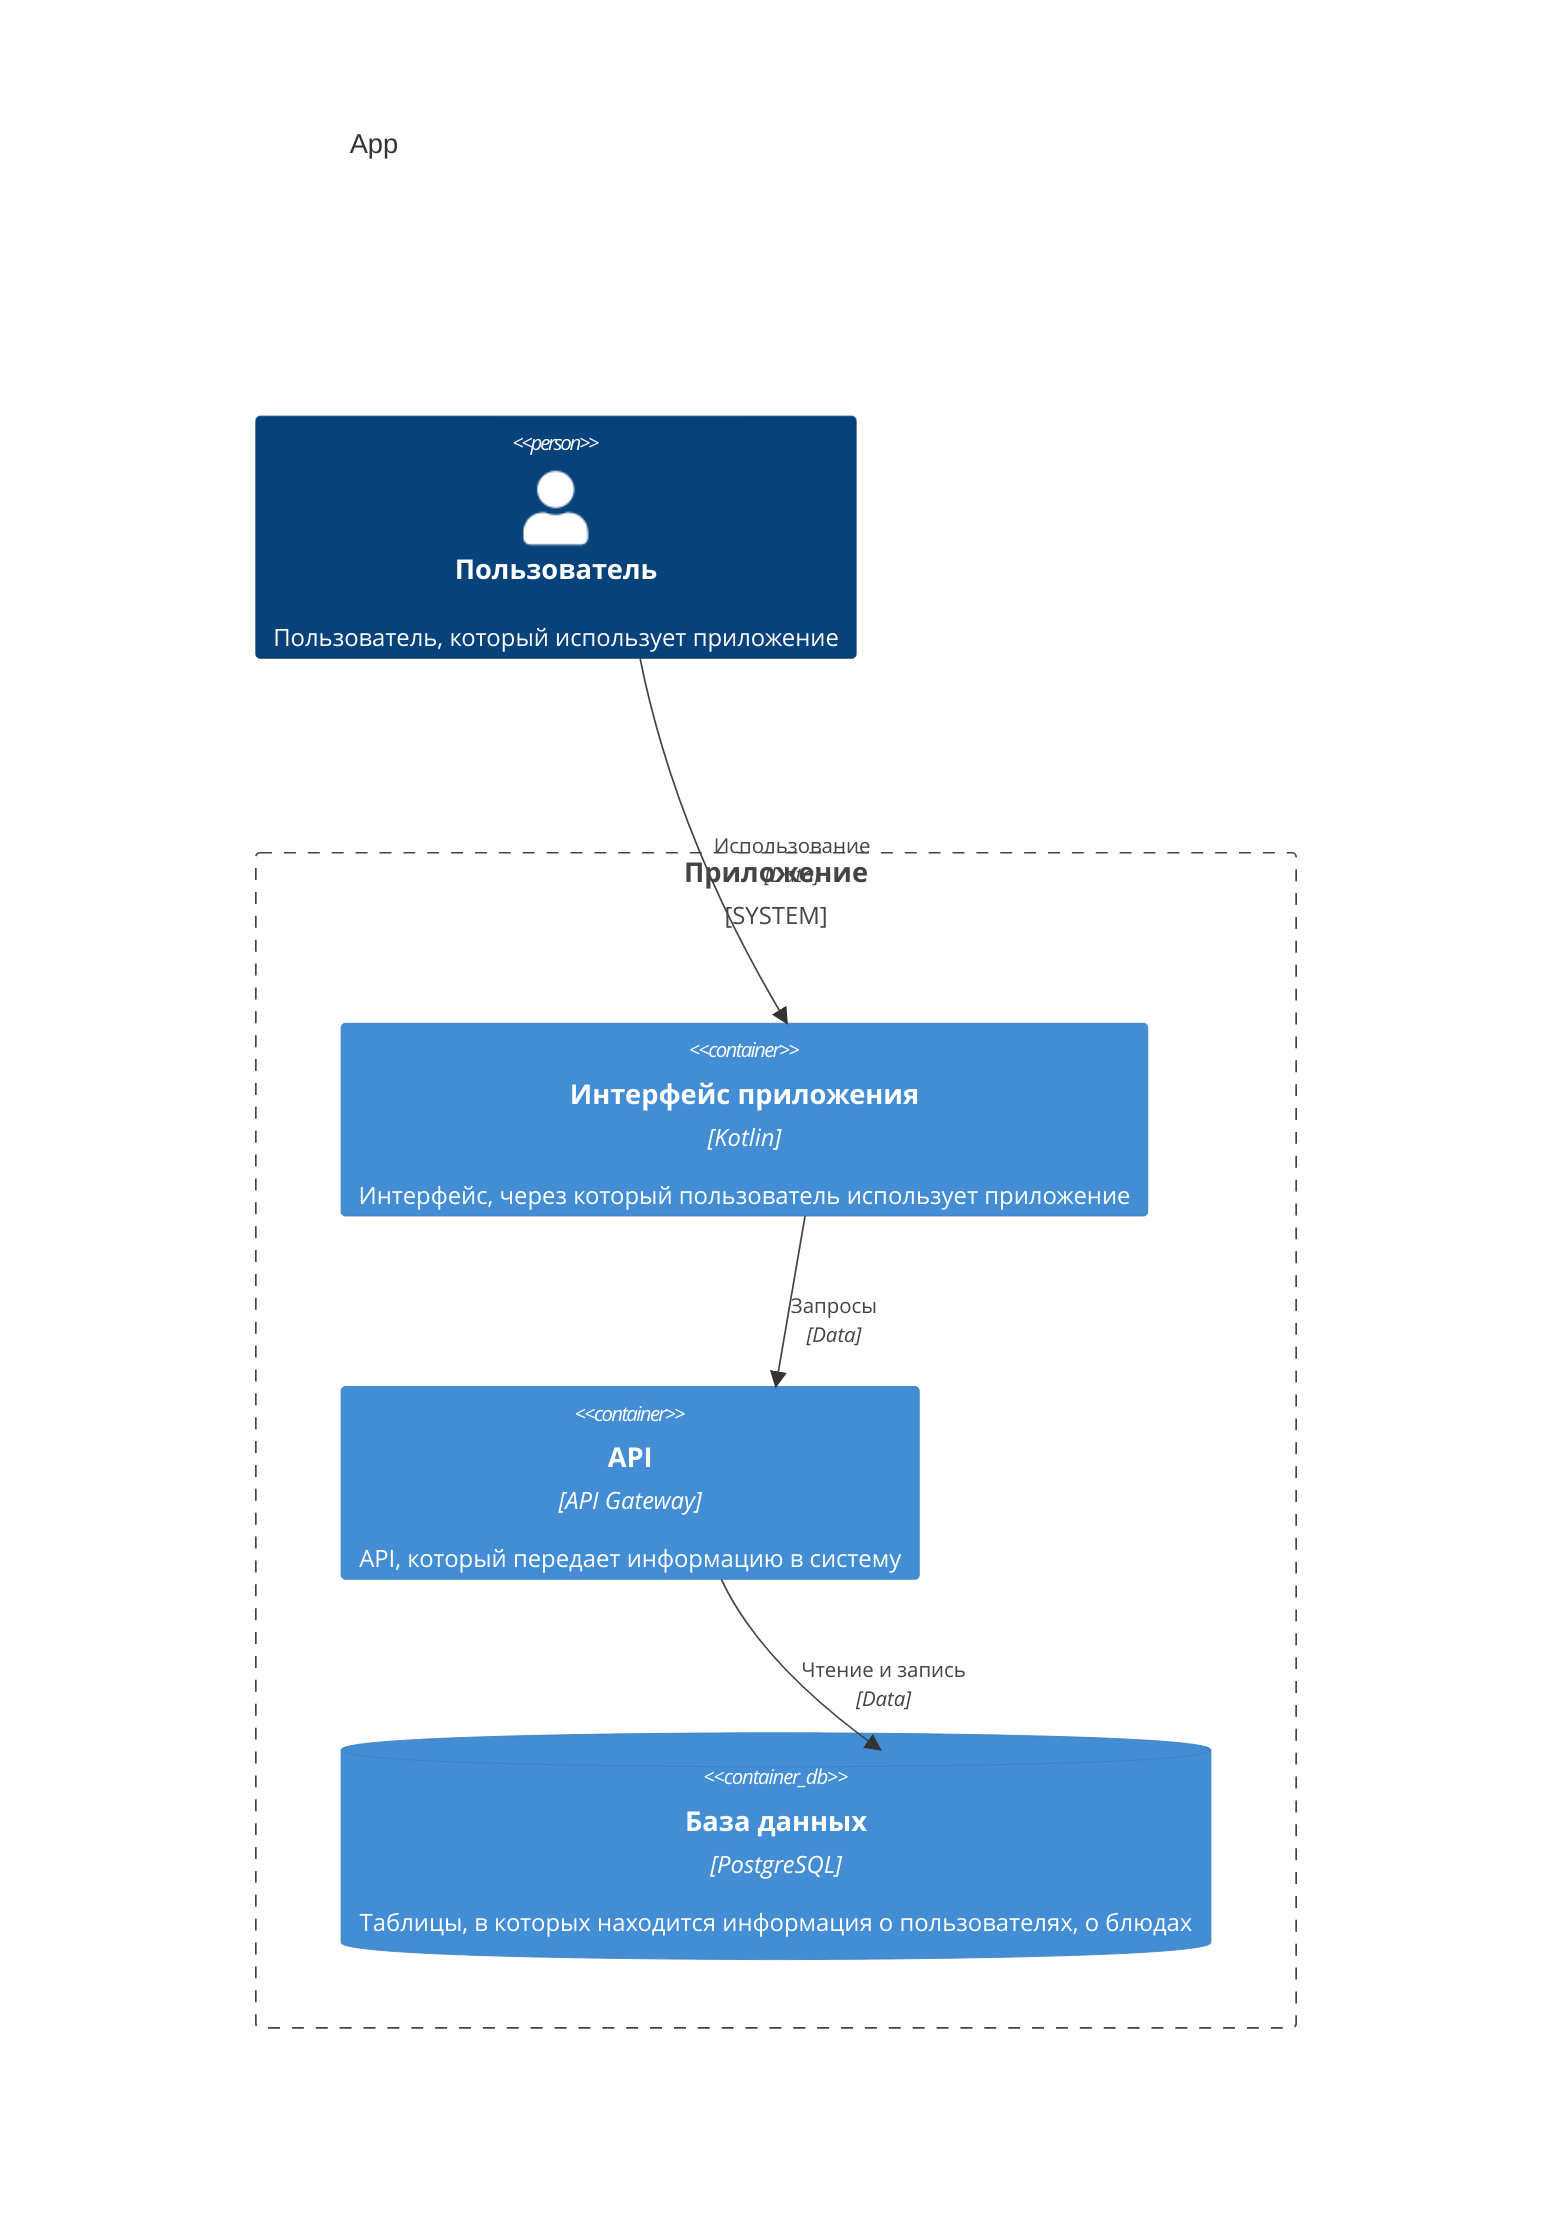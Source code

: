 C4Context
    accTitle: App
    accDescr: Containers

    Person(person, "Пользователь", "Пользователь, который использует приложение")

    System_Boundary(App, "Приложение", "Позволяет пользователю следить за питанием") {
        Container(App, "Интерфейс приложения", "Kotlin", "Интерфейс, через который пользователь использует приложение")
        Container(api, "API", "API Gateway", "API, который передает информацию в систему")
        ContainerDb(db, "База данных", "PostgreSQL", "Таблицы, в которых находится информация о пользователях, о блюдах")

        Rel(App, api, "Запросы", "Data")
        Rel(api, db, "Чтение и запись", "Data")
    }

    Rel(person, App, "Использование", "Data")